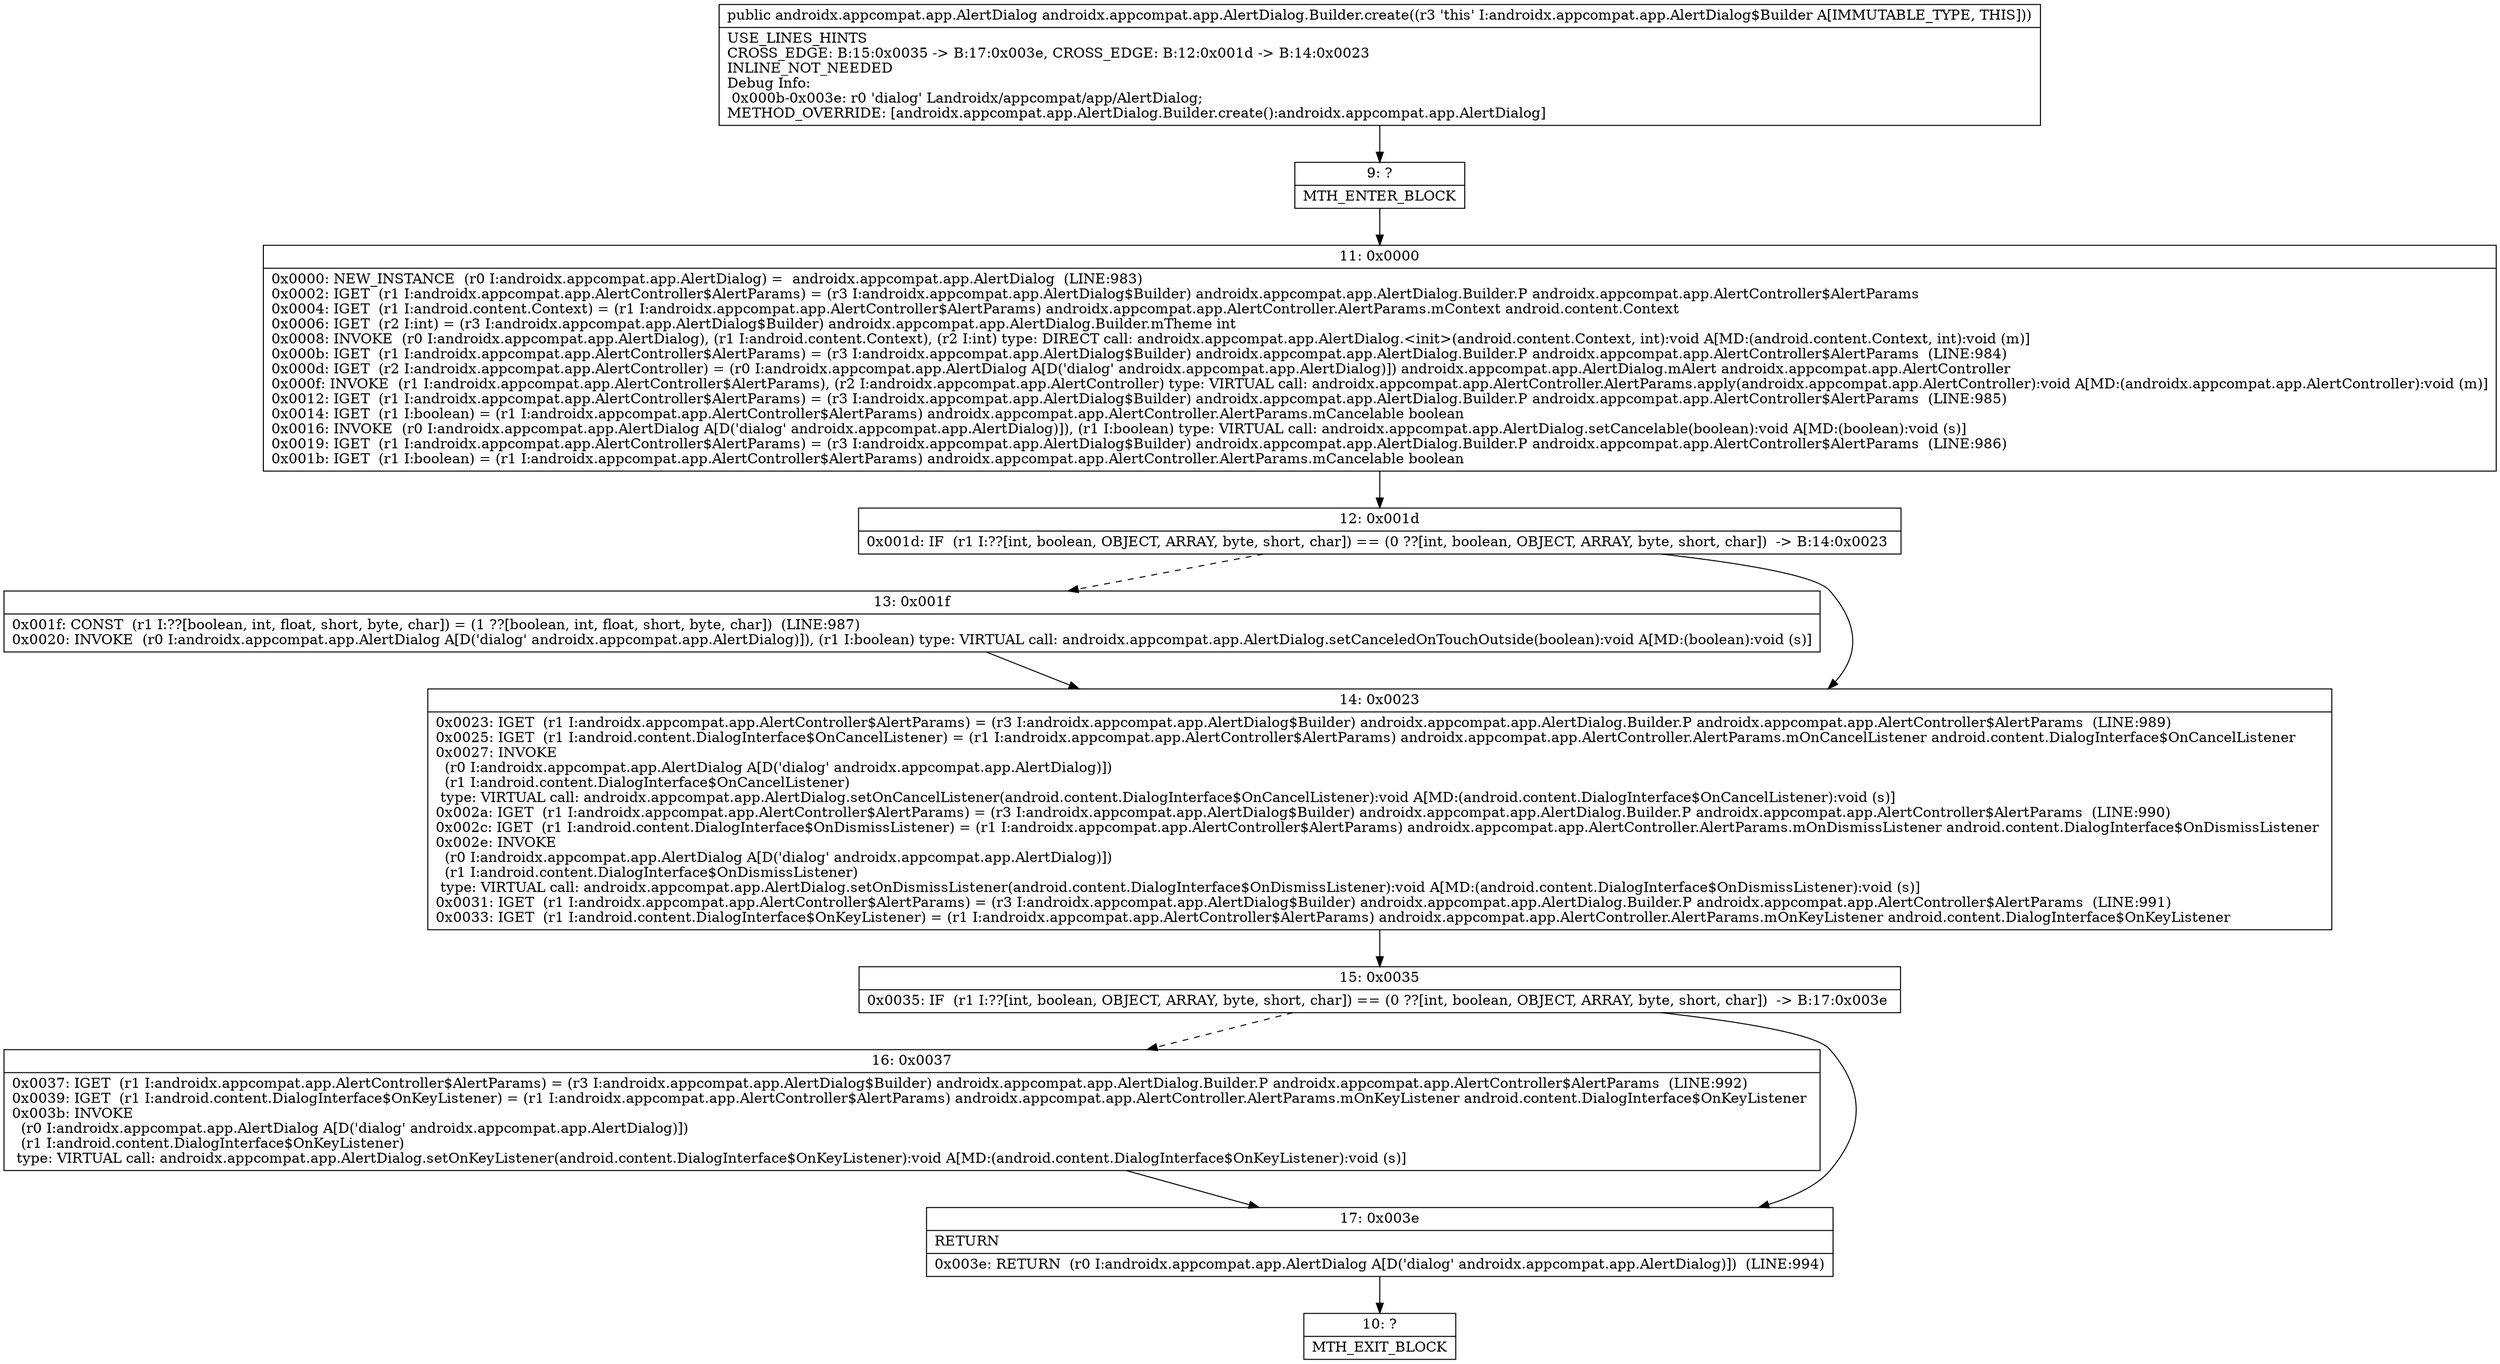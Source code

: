 digraph "CFG forandroidx.appcompat.app.AlertDialog.Builder.create()Landroidx\/appcompat\/app\/AlertDialog;" {
Node_9 [shape=record,label="{9\:\ ?|MTH_ENTER_BLOCK\l}"];
Node_11 [shape=record,label="{11\:\ 0x0000|0x0000: NEW_INSTANCE  (r0 I:androidx.appcompat.app.AlertDialog) =  androidx.appcompat.app.AlertDialog  (LINE:983)\l0x0002: IGET  (r1 I:androidx.appcompat.app.AlertController$AlertParams) = (r3 I:androidx.appcompat.app.AlertDialog$Builder) androidx.appcompat.app.AlertDialog.Builder.P androidx.appcompat.app.AlertController$AlertParams \l0x0004: IGET  (r1 I:android.content.Context) = (r1 I:androidx.appcompat.app.AlertController$AlertParams) androidx.appcompat.app.AlertController.AlertParams.mContext android.content.Context \l0x0006: IGET  (r2 I:int) = (r3 I:androidx.appcompat.app.AlertDialog$Builder) androidx.appcompat.app.AlertDialog.Builder.mTheme int \l0x0008: INVOKE  (r0 I:androidx.appcompat.app.AlertDialog), (r1 I:android.content.Context), (r2 I:int) type: DIRECT call: androidx.appcompat.app.AlertDialog.\<init\>(android.content.Context, int):void A[MD:(android.content.Context, int):void (m)]\l0x000b: IGET  (r1 I:androidx.appcompat.app.AlertController$AlertParams) = (r3 I:androidx.appcompat.app.AlertDialog$Builder) androidx.appcompat.app.AlertDialog.Builder.P androidx.appcompat.app.AlertController$AlertParams  (LINE:984)\l0x000d: IGET  (r2 I:androidx.appcompat.app.AlertController) = (r0 I:androidx.appcompat.app.AlertDialog A[D('dialog' androidx.appcompat.app.AlertDialog)]) androidx.appcompat.app.AlertDialog.mAlert androidx.appcompat.app.AlertController \l0x000f: INVOKE  (r1 I:androidx.appcompat.app.AlertController$AlertParams), (r2 I:androidx.appcompat.app.AlertController) type: VIRTUAL call: androidx.appcompat.app.AlertController.AlertParams.apply(androidx.appcompat.app.AlertController):void A[MD:(androidx.appcompat.app.AlertController):void (m)]\l0x0012: IGET  (r1 I:androidx.appcompat.app.AlertController$AlertParams) = (r3 I:androidx.appcompat.app.AlertDialog$Builder) androidx.appcompat.app.AlertDialog.Builder.P androidx.appcompat.app.AlertController$AlertParams  (LINE:985)\l0x0014: IGET  (r1 I:boolean) = (r1 I:androidx.appcompat.app.AlertController$AlertParams) androidx.appcompat.app.AlertController.AlertParams.mCancelable boolean \l0x0016: INVOKE  (r0 I:androidx.appcompat.app.AlertDialog A[D('dialog' androidx.appcompat.app.AlertDialog)]), (r1 I:boolean) type: VIRTUAL call: androidx.appcompat.app.AlertDialog.setCancelable(boolean):void A[MD:(boolean):void (s)]\l0x0019: IGET  (r1 I:androidx.appcompat.app.AlertController$AlertParams) = (r3 I:androidx.appcompat.app.AlertDialog$Builder) androidx.appcompat.app.AlertDialog.Builder.P androidx.appcompat.app.AlertController$AlertParams  (LINE:986)\l0x001b: IGET  (r1 I:boolean) = (r1 I:androidx.appcompat.app.AlertController$AlertParams) androidx.appcompat.app.AlertController.AlertParams.mCancelable boolean \l}"];
Node_12 [shape=record,label="{12\:\ 0x001d|0x001d: IF  (r1 I:??[int, boolean, OBJECT, ARRAY, byte, short, char]) == (0 ??[int, boolean, OBJECT, ARRAY, byte, short, char])  \-\> B:14:0x0023 \l}"];
Node_13 [shape=record,label="{13\:\ 0x001f|0x001f: CONST  (r1 I:??[boolean, int, float, short, byte, char]) = (1 ??[boolean, int, float, short, byte, char])  (LINE:987)\l0x0020: INVOKE  (r0 I:androidx.appcompat.app.AlertDialog A[D('dialog' androidx.appcompat.app.AlertDialog)]), (r1 I:boolean) type: VIRTUAL call: androidx.appcompat.app.AlertDialog.setCanceledOnTouchOutside(boolean):void A[MD:(boolean):void (s)]\l}"];
Node_14 [shape=record,label="{14\:\ 0x0023|0x0023: IGET  (r1 I:androidx.appcompat.app.AlertController$AlertParams) = (r3 I:androidx.appcompat.app.AlertDialog$Builder) androidx.appcompat.app.AlertDialog.Builder.P androidx.appcompat.app.AlertController$AlertParams  (LINE:989)\l0x0025: IGET  (r1 I:android.content.DialogInterface$OnCancelListener) = (r1 I:androidx.appcompat.app.AlertController$AlertParams) androidx.appcompat.app.AlertController.AlertParams.mOnCancelListener android.content.DialogInterface$OnCancelListener \l0x0027: INVOKE  \l  (r0 I:androidx.appcompat.app.AlertDialog A[D('dialog' androidx.appcompat.app.AlertDialog)])\l  (r1 I:android.content.DialogInterface$OnCancelListener)\l type: VIRTUAL call: androidx.appcompat.app.AlertDialog.setOnCancelListener(android.content.DialogInterface$OnCancelListener):void A[MD:(android.content.DialogInterface$OnCancelListener):void (s)]\l0x002a: IGET  (r1 I:androidx.appcompat.app.AlertController$AlertParams) = (r3 I:androidx.appcompat.app.AlertDialog$Builder) androidx.appcompat.app.AlertDialog.Builder.P androidx.appcompat.app.AlertController$AlertParams  (LINE:990)\l0x002c: IGET  (r1 I:android.content.DialogInterface$OnDismissListener) = (r1 I:androidx.appcompat.app.AlertController$AlertParams) androidx.appcompat.app.AlertController.AlertParams.mOnDismissListener android.content.DialogInterface$OnDismissListener \l0x002e: INVOKE  \l  (r0 I:androidx.appcompat.app.AlertDialog A[D('dialog' androidx.appcompat.app.AlertDialog)])\l  (r1 I:android.content.DialogInterface$OnDismissListener)\l type: VIRTUAL call: androidx.appcompat.app.AlertDialog.setOnDismissListener(android.content.DialogInterface$OnDismissListener):void A[MD:(android.content.DialogInterface$OnDismissListener):void (s)]\l0x0031: IGET  (r1 I:androidx.appcompat.app.AlertController$AlertParams) = (r3 I:androidx.appcompat.app.AlertDialog$Builder) androidx.appcompat.app.AlertDialog.Builder.P androidx.appcompat.app.AlertController$AlertParams  (LINE:991)\l0x0033: IGET  (r1 I:android.content.DialogInterface$OnKeyListener) = (r1 I:androidx.appcompat.app.AlertController$AlertParams) androidx.appcompat.app.AlertController.AlertParams.mOnKeyListener android.content.DialogInterface$OnKeyListener \l}"];
Node_15 [shape=record,label="{15\:\ 0x0035|0x0035: IF  (r1 I:??[int, boolean, OBJECT, ARRAY, byte, short, char]) == (0 ??[int, boolean, OBJECT, ARRAY, byte, short, char])  \-\> B:17:0x003e \l}"];
Node_16 [shape=record,label="{16\:\ 0x0037|0x0037: IGET  (r1 I:androidx.appcompat.app.AlertController$AlertParams) = (r3 I:androidx.appcompat.app.AlertDialog$Builder) androidx.appcompat.app.AlertDialog.Builder.P androidx.appcompat.app.AlertController$AlertParams  (LINE:992)\l0x0039: IGET  (r1 I:android.content.DialogInterface$OnKeyListener) = (r1 I:androidx.appcompat.app.AlertController$AlertParams) androidx.appcompat.app.AlertController.AlertParams.mOnKeyListener android.content.DialogInterface$OnKeyListener \l0x003b: INVOKE  \l  (r0 I:androidx.appcompat.app.AlertDialog A[D('dialog' androidx.appcompat.app.AlertDialog)])\l  (r1 I:android.content.DialogInterface$OnKeyListener)\l type: VIRTUAL call: androidx.appcompat.app.AlertDialog.setOnKeyListener(android.content.DialogInterface$OnKeyListener):void A[MD:(android.content.DialogInterface$OnKeyListener):void (s)]\l}"];
Node_17 [shape=record,label="{17\:\ 0x003e|RETURN\l|0x003e: RETURN  (r0 I:androidx.appcompat.app.AlertDialog A[D('dialog' androidx.appcompat.app.AlertDialog)])  (LINE:994)\l}"];
Node_10 [shape=record,label="{10\:\ ?|MTH_EXIT_BLOCK\l}"];
MethodNode[shape=record,label="{public androidx.appcompat.app.AlertDialog androidx.appcompat.app.AlertDialog.Builder.create((r3 'this' I:androidx.appcompat.app.AlertDialog$Builder A[IMMUTABLE_TYPE, THIS]))  | USE_LINES_HINTS\lCROSS_EDGE: B:15:0x0035 \-\> B:17:0x003e, CROSS_EDGE: B:12:0x001d \-\> B:14:0x0023\lINLINE_NOT_NEEDED\lDebug Info:\l  0x000b\-0x003e: r0 'dialog' Landroidx\/appcompat\/app\/AlertDialog;\lMETHOD_OVERRIDE: [androidx.appcompat.app.AlertDialog.Builder.create():androidx.appcompat.app.AlertDialog]\l}"];
MethodNode -> Node_9;Node_9 -> Node_11;
Node_11 -> Node_12;
Node_12 -> Node_13[style=dashed];
Node_12 -> Node_14;
Node_13 -> Node_14;
Node_14 -> Node_15;
Node_15 -> Node_16[style=dashed];
Node_15 -> Node_17;
Node_16 -> Node_17;
Node_17 -> Node_10;
}

